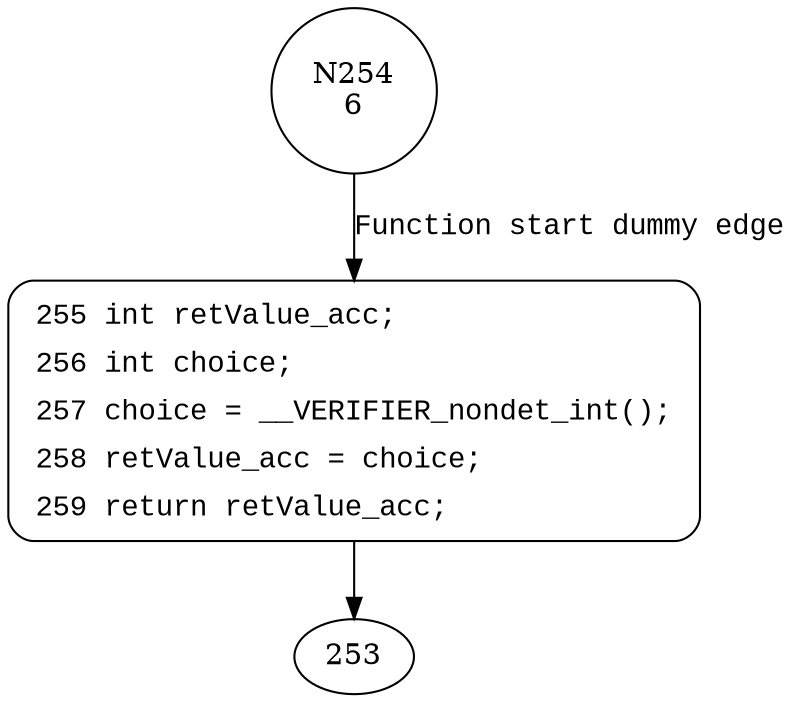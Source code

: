 digraph select_one {
254 [shape="circle" label="N254\n6"]
255 [shape="circle" label="N255\n5"]
255 [style="filled,bold" penwidth="1" fillcolor="white" fontname="Courier New" shape="Mrecord" label=<<table border="0" cellborder="0" cellpadding="3" bgcolor="white"><tr><td align="right">255</td><td align="left">int retValue_acc;</td></tr><tr><td align="right">256</td><td align="left">int choice;</td></tr><tr><td align="right">257</td><td align="left">choice = __VERIFIER_nondet_int();</td></tr><tr><td align="right">258</td><td align="left">retValue_acc = choice;</td></tr><tr><td align="right">259</td><td align="left">return retValue_acc;</td></tr></table>>]
255 -> 253[label=""]
254 -> 255 [label="Function start dummy edge" fontname="Courier New"]
}